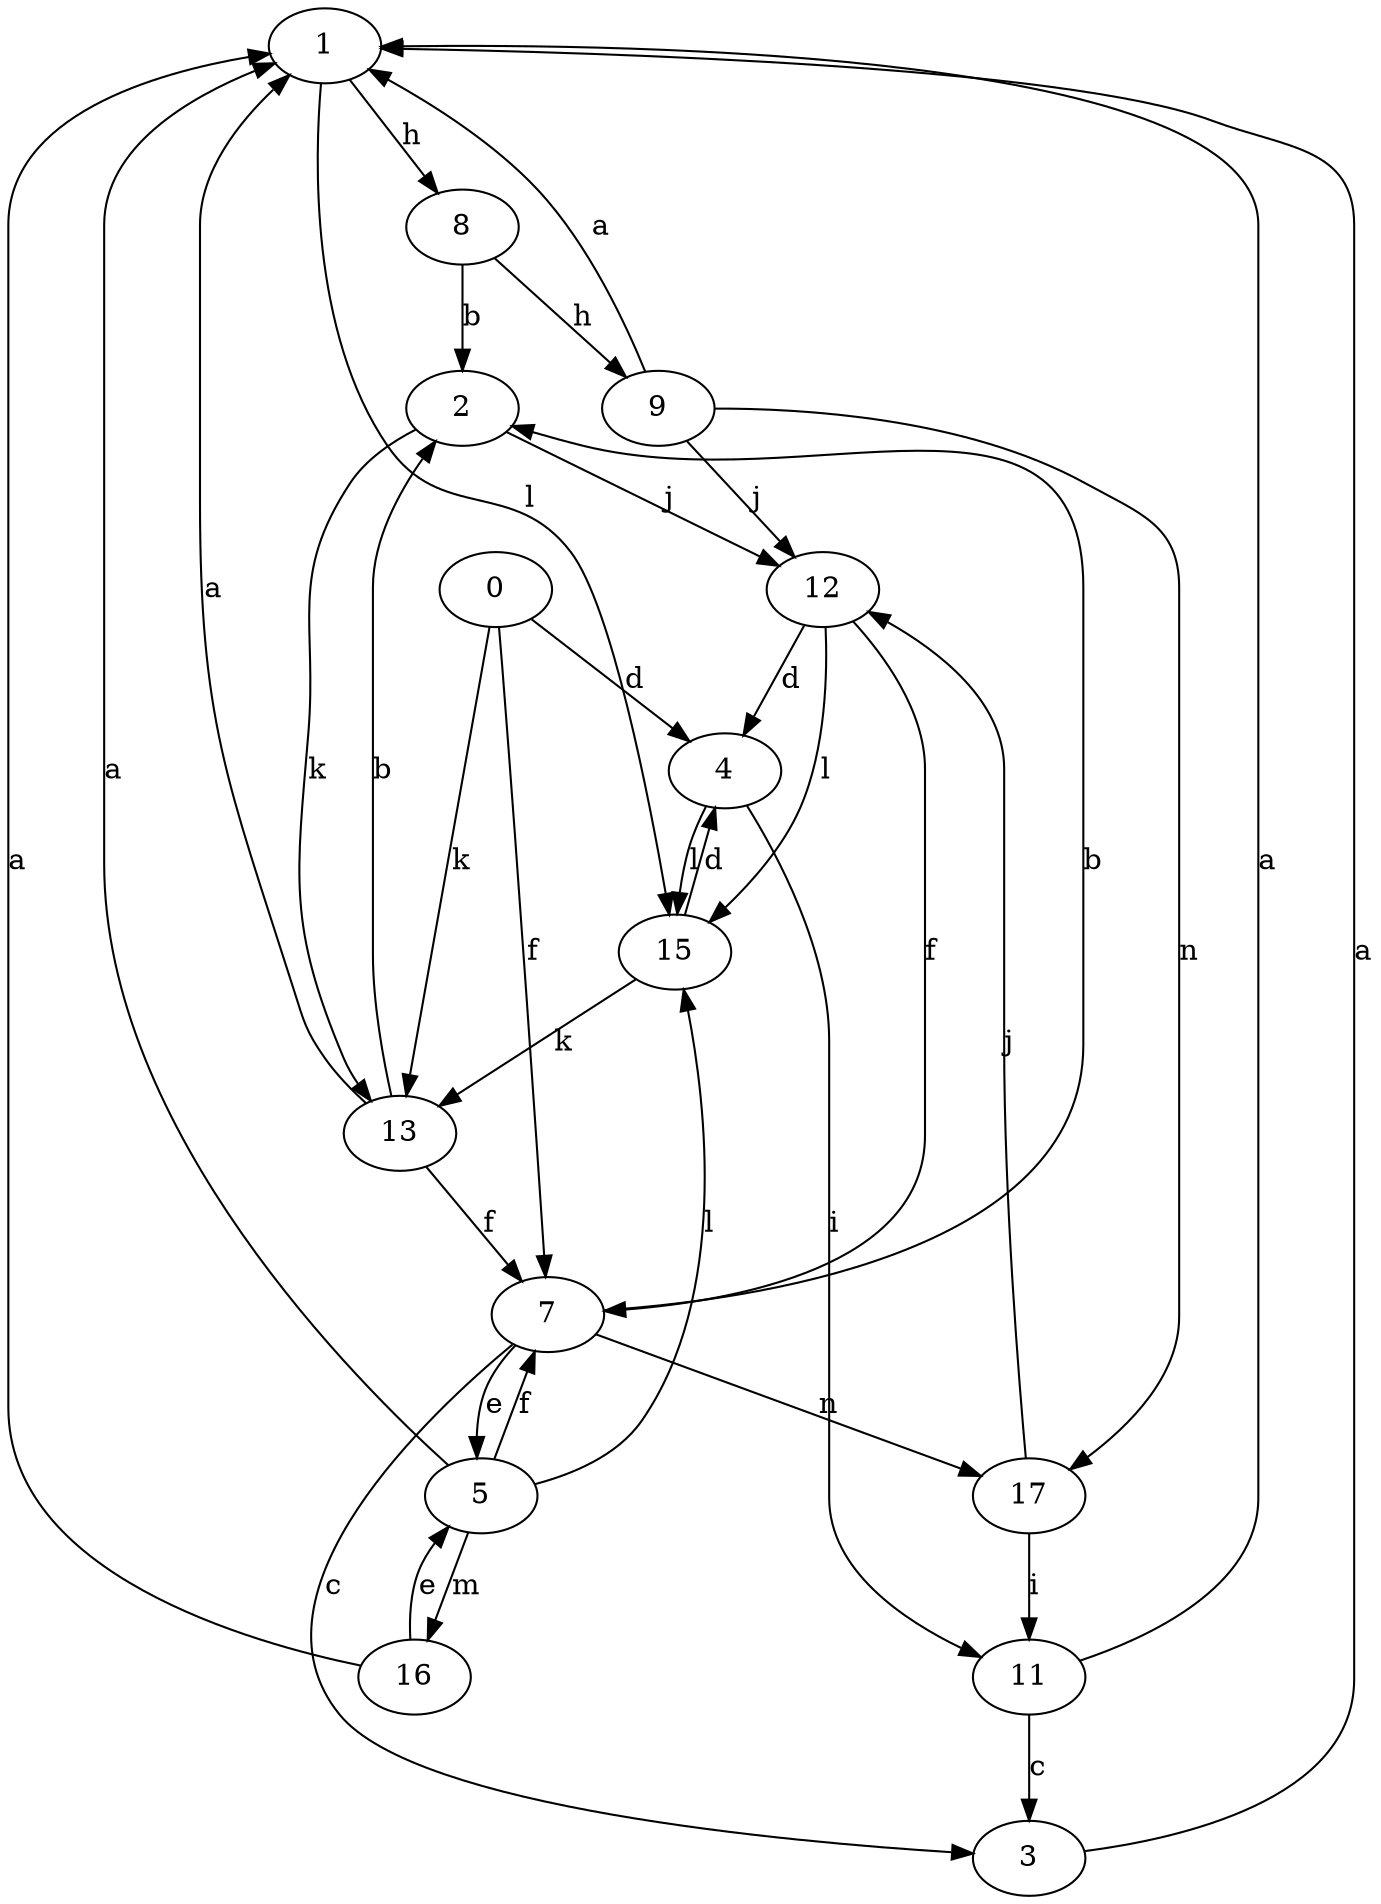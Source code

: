 strict digraph  {
1;
0;
2;
3;
4;
5;
7;
8;
9;
11;
12;
13;
15;
16;
17;
1 -> 8  [label=h];
1 -> 15  [label=l];
0 -> 4  [label=d];
0 -> 7  [label=f];
0 -> 13  [label=k];
2 -> 12  [label=j];
2 -> 13  [label=k];
3 -> 1  [label=a];
4 -> 11  [label=i];
4 -> 15  [label=l];
5 -> 1  [label=a];
5 -> 7  [label=f];
5 -> 15  [label=l];
5 -> 16  [label=m];
7 -> 2  [label=b];
7 -> 3  [label=c];
7 -> 5  [label=e];
7 -> 17  [label=n];
8 -> 2  [label=b];
8 -> 9  [label=h];
9 -> 1  [label=a];
9 -> 12  [label=j];
9 -> 17  [label=n];
11 -> 1  [label=a];
11 -> 3  [label=c];
12 -> 4  [label=d];
12 -> 7  [label=f];
12 -> 15  [label=l];
13 -> 1  [label=a];
13 -> 2  [label=b];
13 -> 7  [label=f];
15 -> 4  [label=d];
15 -> 13  [label=k];
16 -> 1  [label=a];
16 -> 5  [label=e];
17 -> 11  [label=i];
17 -> 12  [label=j];
}
